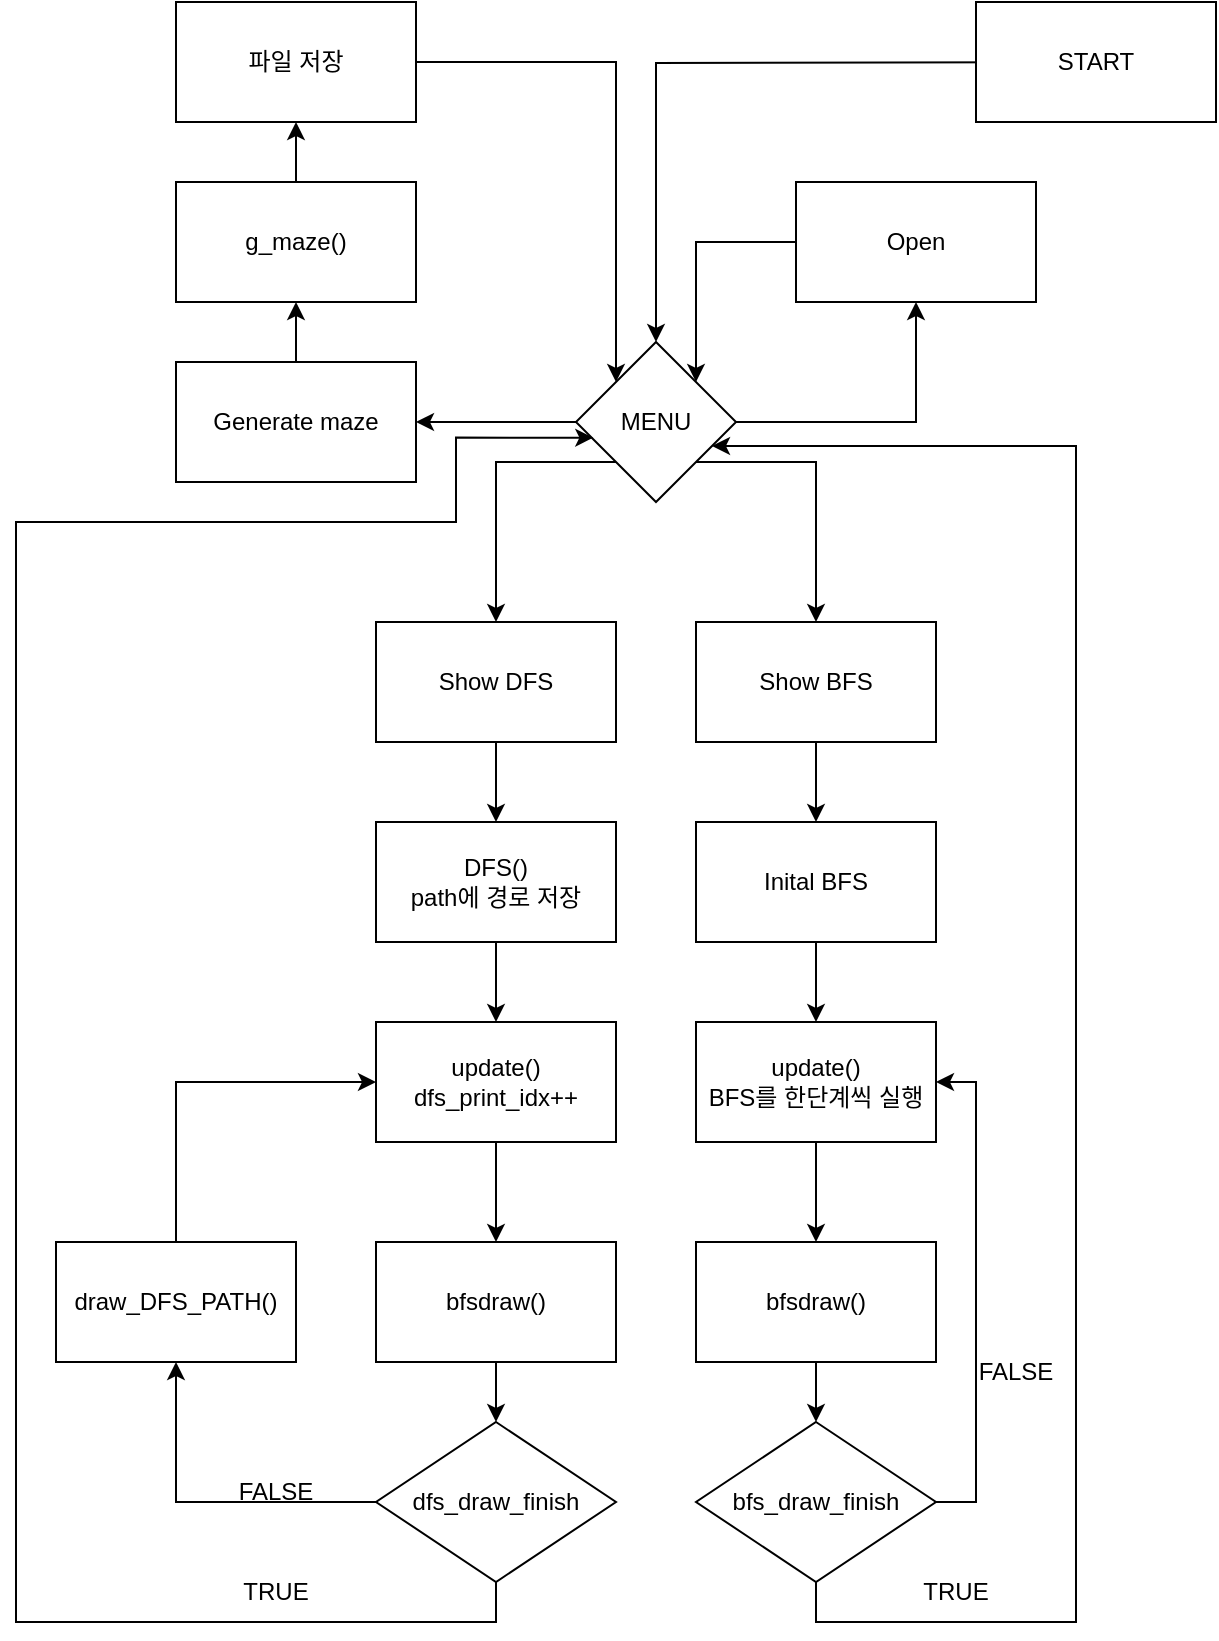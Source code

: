 <mxfile version="21.5.0" type="github">
  <diagram name="페이지-1" id="7EG3P1tsVLLwujQFk9k3">
    <mxGraphModel dx="1430" dy="797" grid="1" gridSize="10" guides="1" tooltips="1" connect="1" arrows="1" fold="1" page="1" pageScale="1" pageWidth="827" pageHeight="1169" math="0" shadow="0">
      <root>
        <mxCell id="0" />
        <mxCell id="1" parent="0" />
        <mxCell id="kgBtwzYbKkPKxoFV5lpx-21" style="edgeStyle=orthogonalEdgeStyle;rounded=0;orthogonalLoop=1;jettySize=auto;html=1;exitX=1;exitY=0.5;exitDx=0;exitDy=0;entryX=0.5;entryY=1;entryDx=0;entryDy=0;" parent="1" source="kgBtwzYbKkPKxoFV5lpx-5" target="kgBtwzYbKkPKxoFV5lpx-8" edge="1">
          <mxGeometry relative="1" as="geometry" />
        </mxCell>
        <mxCell id="kgBtwzYbKkPKxoFV5lpx-24" style="edgeStyle=orthogonalEdgeStyle;rounded=0;orthogonalLoop=1;jettySize=auto;html=1;exitX=0;exitY=0.5;exitDx=0;exitDy=0;entryX=1;entryY=0.5;entryDx=0;entryDy=0;" parent="1" source="kgBtwzYbKkPKxoFV5lpx-5" target="kgBtwzYbKkPKxoFV5lpx-6" edge="1">
          <mxGeometry relative="1" as="geometry" />
        </mxCell>
        <mxCell id="kgBtwzYbKkPKxoFV5lpx-32" style="edgeStyle=orthogonalEdgeStyle;rounded=0;orthogonalLoop=1;jettySize=auto;html=1;exitX=0;exitY=1;exitDx=0;exitDy=0;entryX=0.5;entryY=0;entryDx=0;entryDy=0;" parent="1" source="kgBtwzYbKkPKxoFV5lpx-5" target="kgBtwzYbKkPKxoFV5lpx-31" edge="1">
          <mxGeometry relative="1" as="geometry">
            <mxPoint x="310" y="320" as="targetPoint" />
            <Array as="points">
              <mxPoint x="320" y="280" />
            </Array>
          </mxGeometry>
        </mxCell>
        <mxCell id="kgBtwzYbKkPKxoFV5lpx-34" style="edgeStyle=orthogonalEdgeStyle;rounded=0;orthogonalLoop=1;jettySize=auto;html=1;exitX=1;exitY=1;exitDx=0;exitDy=0;entryX=0.5;entryY=0;entryDx=0;entryDy=0;" parent="1" source="kgBtwzYbKkPKxoFV5lpx-5" target="kgBtwzYbKkPKxoFV5lpx-33" edge="1">
          <mxGeometry relative="1" as="geometry">
            <Array as="points">
              <mxPoint x="480" y="280" />
            </Array>
          </mxGeometry>
        </mxCell>
        <mxCell id="kgBtwzYbKkPKxoFV5lpx-5" value="MENU" style="rhombus;whiteSpace=wrap;html=1;" parent="1" vertex="1">
          <mxGeometry x="360" y="220" width="80" height="80" as="geometry" />
        </mxCell>
        <mxCell id="kgBtwzYbKkPKxoFV5lpx-25" style="edgeStyle=orthogonalEdgeStyle;rounded=0;orthogonalLoop=1;jettySize=auto;html=1;exitX=0.5;exitY=0;exitDx=0;exitDy=0;entryX=0.5;entryY=1;entryDx=0;entryDy=0;" parent="1" source="kgBtwzYbKkPKxoFV5lpx-6" target="kgBtwzYbKkPKxoFV5lpx-10" edge="1">
          <mxGeometry relative="1" as="geometry" />
        </mxCell>
        <mxCell id="kgBtwzYbKkPKxoFV5lpx-6" value="Generate maze" style="rounded=0;whiteSpace=wrap;html=1;" parent="1" vertex="1">
          <mxGeometry x="160" y="230" width="120" height="60" as="geometry" />
        </mxCell>
        <mxCell id="kgBtwzYbKkPKxoFV5lpx-28" style="edgeStyle=orthogonalEdgeStyle;rounded=0;orthogonalLoop=1;jettySize=auto;html=1;exitX=0;exitY=0.5;exitDx=0;exitDy=0;entryX=1;entryY=0;entryDx=0;entryDy=0;" parent="1" source="kgBtwzYbKkPKxoFV5lpx-8" target="kgBtwzYbKkPKxoFV5lpx-5" edge="1">
          <mxGeometry relative="1" as="geometry" />
        </mxCell>
        <mxCell id="kgBtwzYbKkPKxoFV5lpx-8" value="Open" style="rounded=0;whiteSpace=wrap;html=1;" parent="1" vertex="1">
          <mxGeometry x="470" y="140" width="120" height="60" as="geometry" />
        </mxCell>
        <mxCell id="kgBtwzYbKkPKxoFV5lpx-26" style="edgeStyle=orthogonalEdgeStyle;rounded=0;orthogonalLoop=1;jettySize=auto;html=1;exitX=0.5;exitY=0;exitDx=0;exitDy=0;entryX=0.5;entryY=1;entryDx=0;entryDy=0;" parent="1" source="kgBtwzYbKkPKxoFV5lpx-10" target="kgBtwzYbKkPKxoFV5lpx-11" edge="1">
          <mxGeometry relative="1" as="geometry" />
        </mxCell>
        <mxCell id="kgBtwzYbKkPKxoFV5lpx-10" value="g_maze()" style="rounded=0;whiteSpace=wrap;html=1;" parent="1" vertex="1">
          <mxGeometry x="160" y="140" width="120" height="60" as="geometry" />
        </mxCell>
        <mxCell id="kgBtwzYbKkPKxoFV5lpx-27" style="edgeStyle=orthogonalEdgeStyle;rounded=0;orthogonalLoop=1;jettySize=auto;html=1;exitX=1;exitY=0.5;exitDx=0;exitDy=0;entryX=0;entryY=0;entryDx=0;entryDy=0;" parent="1" source="kgBtwzYbKkPKxoFV5lpx-11" target="kgBtwzYbKkPKxoFV5lpx-5" edge="1">
          <mxGeometry relative="1" as="geometry" />
        </mxCell>
        <mxCell id="kgBtwzYbKkPKxoFV5lpx-11" value="파일 저장" style="rounded=0;whiteSpace=wrap;html=1;" parent="1" vertex="1">
          <mxGeometry x="160" y="50" width="120" height="60" as="geometry" />
        </mxCell>
        <mxCell id="kgBtwzYbKkPKxoFV5lpx-30" style="edgeStyle=orthogonalEdgeStyle;rounded=0;orthogonalLoop=1;jettySize=auto;html=1;exitX=0;exitY=0.5;exitDx=0;exitDy=0;" parent="1" target="kgBtwzYbKkPKxoFV5lpx-5" edge="1">
          <mxGeometry relative="1" as="geometry">
            <mxPoint x="650" y="80" as="sourcePoint" />
          </mxGeometry>
        </mxCell>
        <mxCell id="NG8SrOg1wRvQwlJlGmwi-18" style="edgeStyle=orthogonalEdgeStyle;rounded=0;orthogonalLoop=1;jettySize=auto;html=1;exitX=0.5;exitY=1;exitDx=0;exitDy=0;entryX=0.5;entryY=0;entryDx=0;entryDy=0;" edge="1" parent="1" source="kgBtwzYbKkPKxoFV5lpx-31" target="NG8SrOg1wRvQwlJlGmwi-17">
          <mxGeometry relative="1" as="geometry" />
        </mxCell>
        <mxCell id="kgBtwzYbKkPKxoFV5lpx-31" value="Show DFS" style="rounded=0;whiteSpace=wrap;html=1;" parent="1" vertex="1">
          <mxGeometry x="260" y="360" width="120" height="60" as="geometry" />
        </mxCell>
        <mxCell id="NG8SrOg1wRvQwlJlGmwi-1" style="edgeStyle=orthogonalEdgeStyle;rounded=0;orthogonalLoop=1;jettySize=auto;html=1;" edge="1" parent="1" source="kgBtwzYbKkPKxoFV5lpx-33">
          <mxGeometry relative="1" as="geometry">
            <mxPoint x="480" y="460" as="targetPoint" />
          </mxGeometry>
        </mxCell>
        <mxCell id="kgBtwzYbKkPKxoFV5lpx-33" value="Show BFS" style="rounded=0;whiteSpace=wrap;html=1;" parent="1" vertex="1">
          <mxGeometry x="420" y="360" width="120" height="60" as="geometry" />
        </mxCell>
        <mxCell id="kgBtwzYbKkPKxoFV5lpx-35" value="START" style="rounded=0;whiteSpace=wrap;html=1;" parent="1" vertex="1">
          <mxGeometry x="560" y="50" width="120" height="60" as="geometry" />
        </mxCell>
        <mxCell id="NG8SrOg1wRvQwlJlGmwi-6" style="edgeStyle=orthogonalEdgeStyle;rounded=0;orthogonalLoop=1;jettySize=auto;html=1;exitX=0.5;exitY=1;exitDx=0;exitDy=0;entryX=0.5;entryY=0;entryDx=0;entryDy=0;" edge="1" parent="1" source="NG8SrOg1wRvQwlJlGmwi-2" target="NG8SrOg1wRvQwlJlGmwi-5">
          <mxGeometry relative="1" as="geometry" />
        </mxCell>
        <mxCell id="NG8SrOg1wRvQwlJlGmwi-2" value="Inital BFS" style="rounded=0;whiteSpace=wrap;html=1;" vertex="1" parent="1">
          <mxGeometry x="420" y="460" width="120" height="60" as="geometry" />
        </mxCell>
        <mxCell id="NG8SrOg1wRvQwlJlGmwi-11" style="edgeStyle=orthogonalEdgeStyle;rounded=0;orthogonalLoop=1;jettySize=auto;html=1;exitX=0.5;exitY=1;exitDx=0;exitDy=0;entryX=0.5;entryY=0;entryDx=0;entryDy=0;" edge="1" parent="1" source="NG8SrOg1wRvQwlJlGmwi-3" target="NG8SrOg1wRvQwlJlGmwi-10">
          <mxGeometry relative="1" as="geometry" />
        </mxCell>
        <mxCell id="NG8SrOg1wRvQwlJlGmwi-3" value="bfsdraw()" style="rounded=0;whiteSpace=wrap;html=1;" vertex="1" parent="1">
          <mxGeometry x="420" y="670" width="120" height="60" as="geometry" />
        </mxCell>
        <mxCell id="NG8SrOg1wRvQwlJlGmwi-8" style="edgeStyle=orthogonalEdgeStyle;rounded=0;orthogonalLoop=1;jettySize=auto;html=1;exitX=0.5;exitY=1;exitDx=0;exitDy=0;entryX=0.5;entryY=0;entryDx=0;entryDy=0;" edge="1" parent="1" source="NG8SrOg1wRvQwlJlGmwi-5" target="NG8SrOg1wRvQwlJlGmwi-3">
          <mxGeometry relative="1" as="geometry" />
        </mxCell>
        <mxCell id="NG8SrOg1wRvQwlJlGmwi-5" value="update()&lt;br&gt;BFS를 한단계씩 실행" style="rounded=0;whiteSpace=wrap;html=1;" vertex="1" parent="1">
          <mxGeometry x="420" y="560" width="120" height="60" as="geometry" />
        </mxCell>
        <mxCell id="NG8SrOg1wRvQwlJlGmwi-12" style="edgeStyle=orthogonalEdgeStyle;rounded=0;orthogonalLoop=1;jettySize=auto;html=1;entryX=1;entryY=0.5;entryDx=0;entryDy=0;" edge="1" parent="1" source="NG8SrOg1wRvQwlJlGmwi-10" target="NG8SrOg1wRvQwlJlGmwi-5">
          <mxGeometry relative="1" as="geometry">
            <Array as="points">
              <mxPoint x="560" y="800" />
              <mxPoint x="560" y="590" />
            </Array>
          </mxGeometry>
        </mxCell>
        <mxCell id="NG8SrOg1wRvQwlJlGmwi-13" style="edgeStyle=orthogonalEdgeStyle;rounded=0;orthogonalLoop=1;jettySize=auto;html=1;exitX=0.5;exitY=1;exitDx=0;exitDy=0;" edge="1" parent="1" source="NG8SrOg1wRvQwlJlGmwi-10" target="kgBtwzYbKkPKxoFV5lpx-5">
          <mxGeometry relative="1" as="geometry">
            <Array as="points">
              <mxPoint x="480" y="860" />
              <mxPoint x="610" y="860" />
              <mxPoint x="610" y="272" />
            </Array>
          </mxGeometry>
        </mxCell>
        <mxCell id="NG8SrOg1wRvQwlJlGmwi-10" value="bfs_draw_finish" style="rhombus;whiteSpace=wrap;html=1;" vertex="1" parent="1">
          <mxGeometry x="420" y="760" width="120" height="80" as="geometry" />
        </mxCell>
        <mxCell id="NG8SrOg1wRvQwlJlGmwi-14" value="TRUE" style="text;html=1;strokeColor=none;fillColor=none;align=center;verticalAlign=middle;whiteSpace=wrap;rounded=0;" vertex="1" parent="1">
          <mxGeometry x="520" y="830" width="60" height="30" as="geometry" />
        </mxCell>
        <mxCell id="NG8SrOg1wRvQwlJlGmwi-16" value="FALSE" style="text;html=1;strokeColor=none;fillColor=none;align=center;verticalAlign=middle;whiteSpace=wrap;rounded=0;" vertex="1" parent="1">
          <mxGeometry x="550" y="720" width="60" height="30" as="geometry" />
        </mxCell>
        <mxCell id="NG8SrOg1wRvQwlJlGmwi-20" style="edgeStyle=orthogonalEdgeStyle;rounded=0;orthogonalLoop=1;jettySize=auto;html=1;exitX=0.5;exitY=1;exitDx=0;exitDy=0;entryX=0.5;entryY=0;entryDx=0;entryDy=0;" edge="1" parent="1" source="NG8SrOg1wRvQwlJlGmwi-17" target="NG8SrOg1wRvQwlJlGmwi-19">
          <mxGeometry relative="1" as="geometry" />
        </mxCell>
        <mxCell id="NG8SrOg1wRvQwlJlGmwi-17" value="DFS()&lt;br&gt;path에 경로 저장" style="rounded=0;whiteSpace=wrap;html=1;" vertex="1" parent="1">
          <mxGeometry x="260" y="460" width="120" height="60" as="geometry" />
        </mxCell>
        <mxCell id="NG8SrOg1wRvQwlJlGmwi-27" style="edgeStyle=orthogonalEdgeStyle;rounded=0;orthogonalLoop=1;jettySize=auto;html=1;entryX=0.5;entryY=0;entryDx=0;entryDy=0;" edge="1" parent="1" source="NG8SrOg1wRvQwlJlGmwi-19" target="NG8SrOg1wRvQwlJlGmwi-21">
          <mxGeometry relative="1" as="geometry" />
        </mxCell>
        <mxCell id="NG8SrOg1wRvQwlJlGmwi-19" value="update()&lt;br&gt;dfs_print_idx++" style="rounded=0;whiteSpace=wrap;html=1;" vertex="1" parent="1">
          <mxGeometry x="260" y="560" width="120" height="60" as="geometry" />
        </mxCell>
        <mxCell id="NG8SrOg1wRvQwlJlGmwi-26" style="edgeStyle=orthogonalEdgeStyle;rounded=0;orthogonalLoop=1;jettySize=auto;html=1;exitX=0.5;exitY=1;exitDx=0;exitDy=0;entryX=0.5;entryY=0;entryDx=0;entryDy=0;" edge="1" parent="1" source="NG8SrOg1wRvQwlJlGmwi-21" target="NG8SrOg1wRvQwlJlGmwi-22">
          <mxGeometry relative="1" as="geometry" />
        </mxCell>
        <mxCell id="NG8SrOg1wRvQwlJlGmwi-21" value="bfsdraw()" style="rounded=0;whiteSpace=wrap;html=1;" vertex="1" parent="1">
          <mxGeometry x="260" y="670" width="120" height="60" as="geometry" />
        </mxCell>
        <mxCell id="NG8SrOg1wRvQwlJlGmwi-23" style="edgeStyle=orthogonalEdgeStyle;rounded=0;orthogonalLoop=1;jettySize=auto;html=1;exitX=0;exitY=0.5;exitDx=0;exitDy=0;" edge="1" parent="1" source="NG8SrOg1wRvQwlJlGmwi-22" target="NG8SrOg1wRvQwlJlGmwi-24">
          <mxGeometry relative="1" as="geometry">
            <mxPoint x="190" y="720" as="targetPoint" />
          </mxGeometry>
        </mxCell>
        <mxCell id="NG8SrOg1wRvQwlJlGmwi-28" style="edgeStyle=orthogonalEdgeStyle;rounded=0;orthogonalLoop=1;jettySize=auto;html=1;exitX=0.5;exitY=1;exitDx=0;exitDy=0;entryX=0.108;entryY=0.598;entryDx=0;entryDy=0;entryPerimeter=0;" edge="1" parent="1" source="NG8SrOg1wRvQwlJlGmwi-22" target="kgBtwzYbKkPKxoFV5lpx-5">
          <mxGeometry relative="1" as="geometry">
            <Array as="points">
              <mxPoint x="320" y="860" />
              <mxPoint x="80" y="860" />
              <mxPoint x="80" y="310" />
              <mxPoint x="300" y="310" />
              <mxPoint x="300" y="268" />
            </Array>
          </mxGeometry>
        </mxCell>
        <mxCell id="NG8SrOg1wRvQwlJlGmwi-22" value="dfs_draw_finish" style="rhombus;whiteSpace=wrap;html=1;" vertex="1" parent="1">
          <mxGeometry x="260" y="760" width="120" height="80" as="geometry" />
        </mxCell>
        <mxCell id="NG8SrOg1wRvQwlJlGmwi-25" style="edgeStyle=orthogonalEdgeStyle;rounded=0;orthogonalLoop=1;jettySize=auto;html=1;entryX=0;entryY=0.5;entryDx=0;entryDy=0;" edge="1" parent="1" source="NG8SrOg1wRvQwlJlGmwi-24" target="NG8SrOg1wRvQwlJlGmwi-19">
          <mxGeometry relative="1" as="geometry">
            <Array as="points">
              <mxPoint x="160" y="590" />
            </Array>
          </mxGeometry>
        </mxCell>
        <mxCell id="NG8SrOg1wRvQwlJlGmwi-24" value="draw_DFS_PATH()" style="rounded=0;whiteSpace=wrap;html=1;" vertex="1" parent="1">
          <mxGeometry x="100" y="670" width="120" height="60" as="geometry" />
        </mxCell>
        <mxCell id="NG8SrOg1wRvQwlJlGmwi-29" value="FALSE" style="text;html=1;strokeColor=none;fillColor=none;align=center;verticalAlign=middle;whiteSpace=wrap;rounded=0;" vertex="1" parent="1">
          <mxGeometry x="180" y="780" width="60" height="30" as="geometry" />
        </mxCell>
        <mxCell id="NG8SrOg1wRvQwlJlGmwi-30" value="TRUE" style="text;html=1;strokeColor=none;fillColor=none;align=center;verticalAlign=middle;whiteSpace=wrap;rounded=0;" vertex="1" parent="1">
          <mxGeometry x="180" y="830" width="60" height="30" as="geometry" />
        </mxCell>
      </root>
    </mxGraphModel>
  </diagram>
</mxfile>
